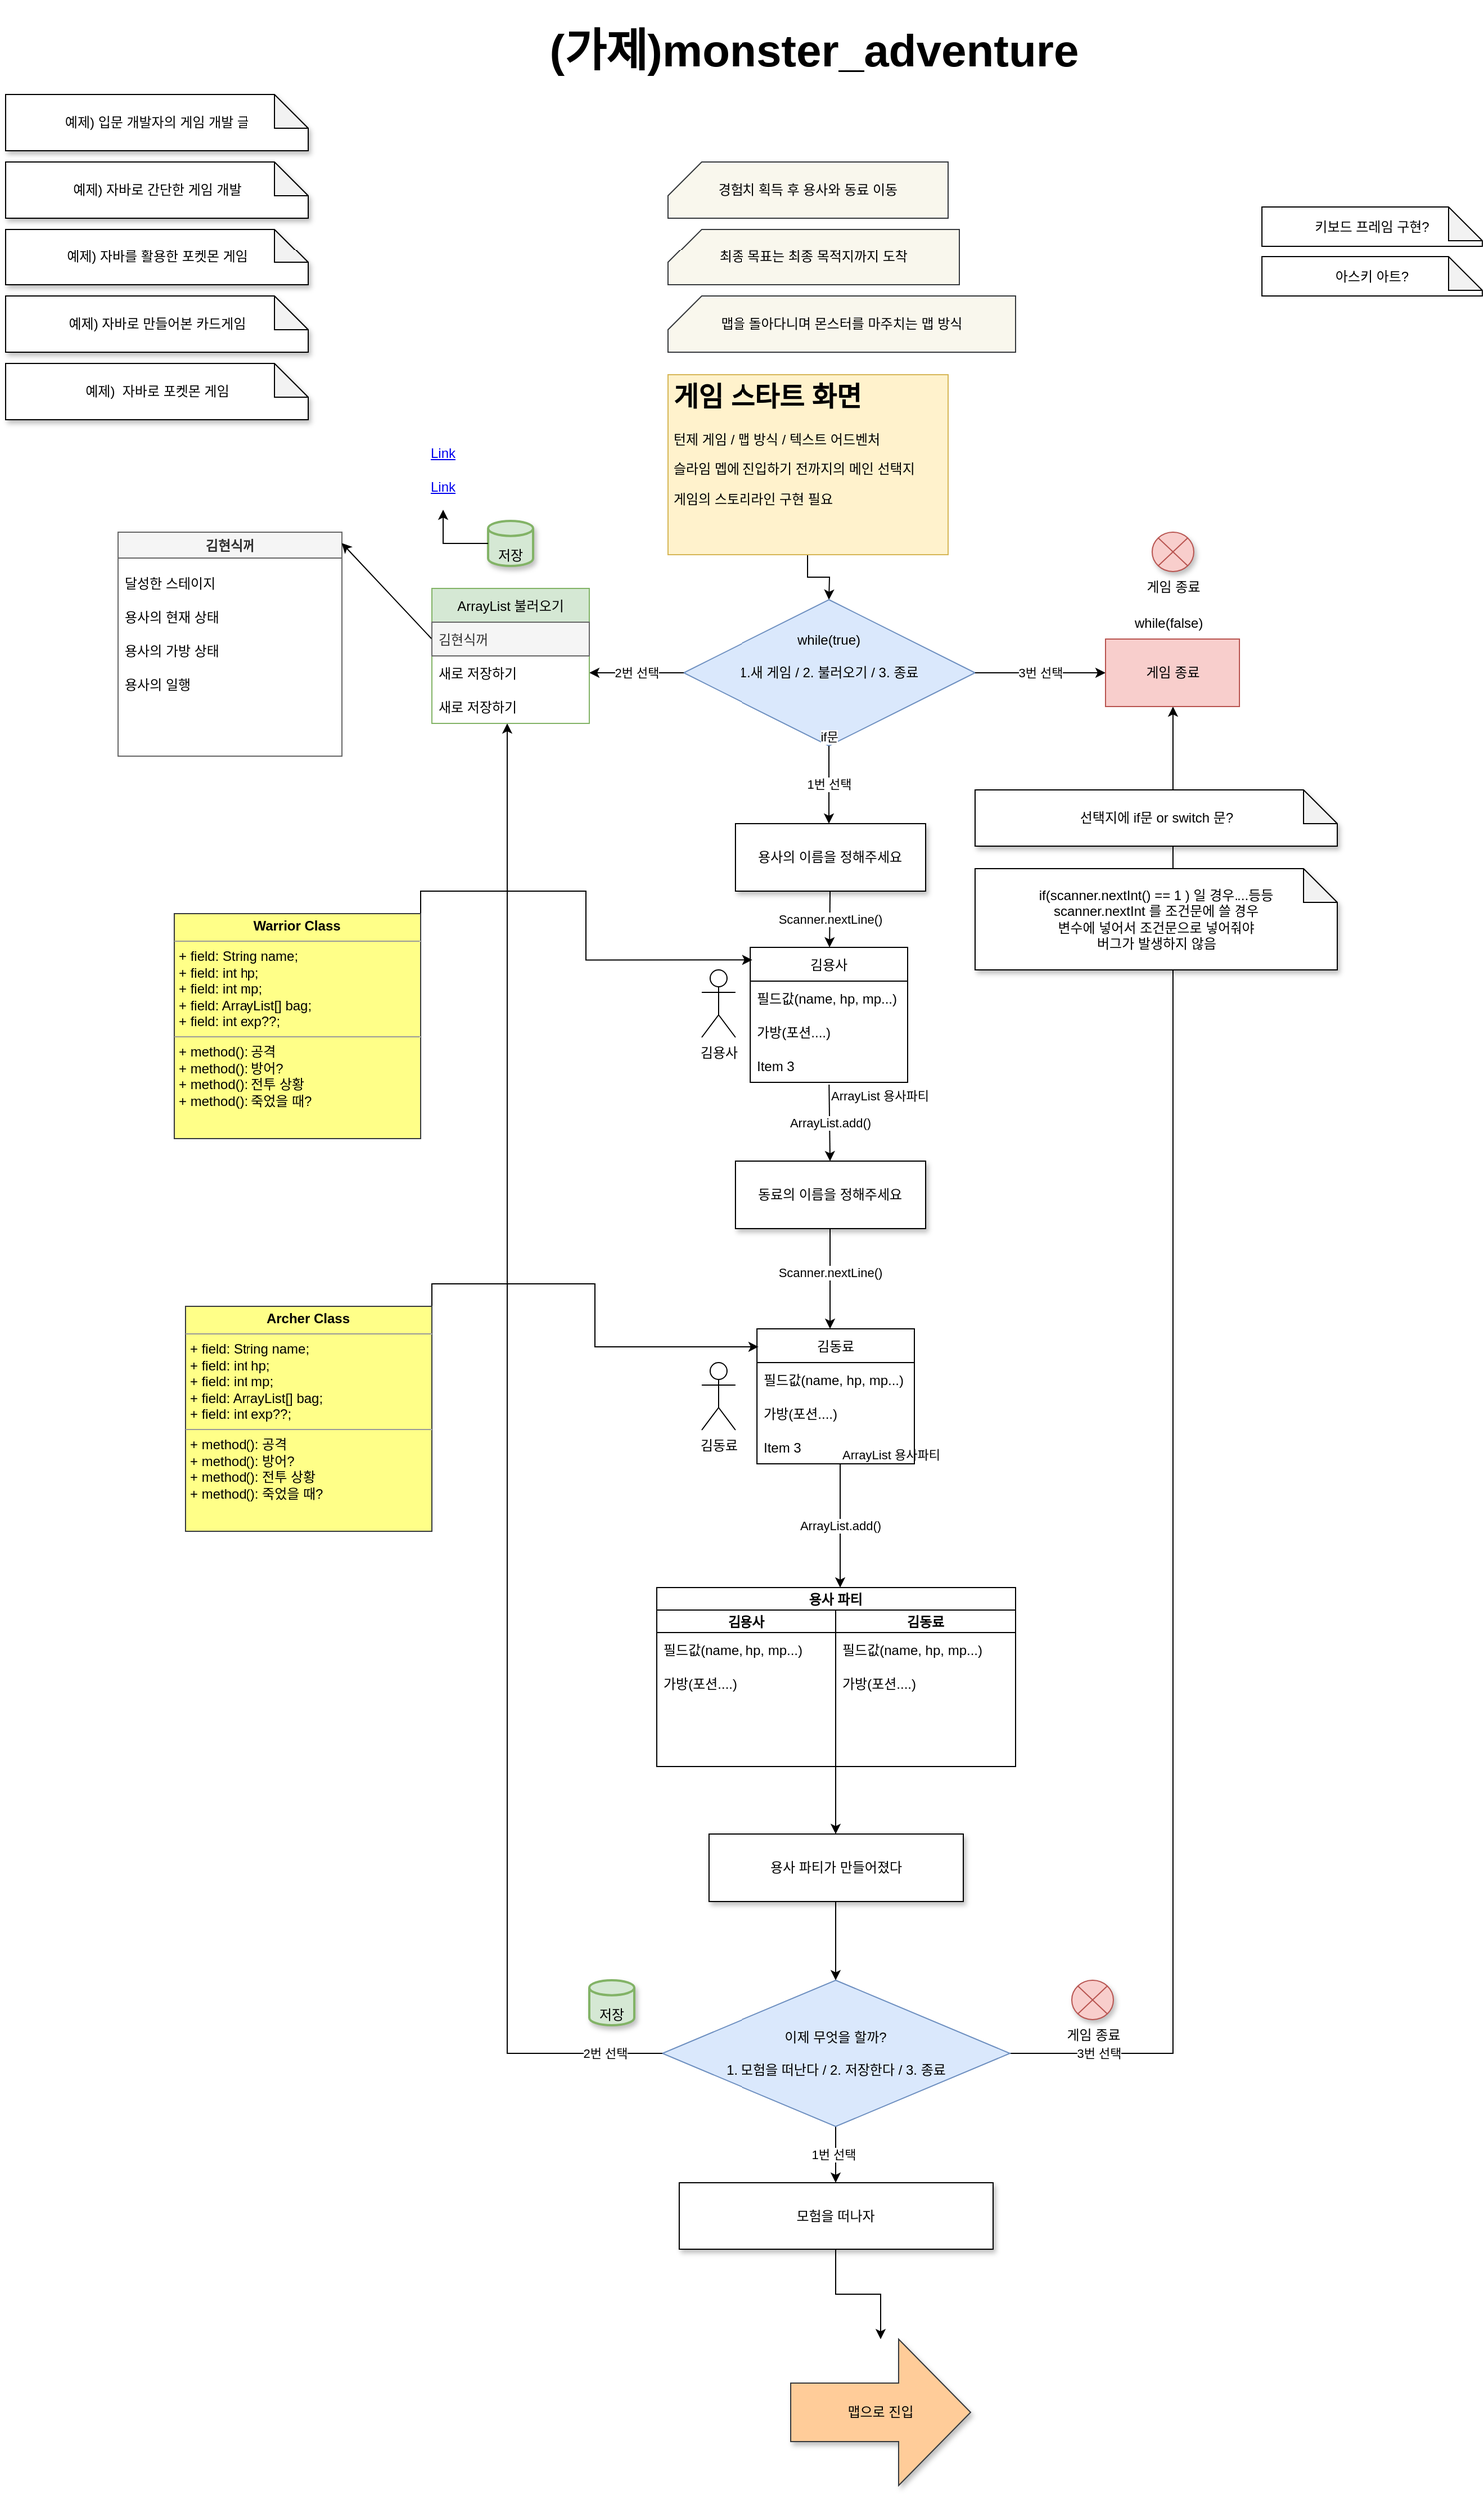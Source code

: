 <mxfile version="20.0.2" type="github" pages="4">
  <diagram id="C5RBs43oDa-KdzZeNtuy" name="game_start">
    <mxGraphModel dx="1816" dy="1720" grid="1" gridSize="10" guides="1" tooltips="1" connect="1" arrows="1" fold="1" page="1" pageScale="1" pageWidth="827" pageHeight="1169" background="none" math="0" shadow="0">
      <root>
        <mxCell id="WIyWlLk6GJQsqaUBKTNV-0" />
        <mxCell id="WIyWlLk6GJQsqaUBKTNV-1" parent="WIyWlLk6GJQsqaUBKTNV-0" />
        <mxCell id="PRMlBg0IRmGoO6BArrW4-14" value="" style="edgeStyle=segmentEdgeStyle;endArrow=classic;html=1;rounded=0;exitX=1;exitY=0.5;exitDx=0;exitDy=0;entryX=0.5;entryY=1;entryDx=0;entryDy=0;" parent="WIyWlLk6GJQsqaUBKTNV-1" source="PRMlBg0IRmGoO6BArrW4-6" target="Q8TZn7RBIf1q1gjqgfK8-12" edge="1">
          <mxGeometry width="50" height="50" relative="1" as="geometry">
            <mxPoint x="-220" y="-450" as="sourcePoint" />
            <mxPoint x="-170" y="-500" as="targetPoint" />
          </mxGeometry>
        </mxCell>
        <mxCell id="Q8TZn7RBIf1q1gjqgfK8-6" style="edgeStyle=orthogonalEdgeStyle;rounded=0;orthogonalLoop=1;jettySize=auto;html=1;exitX=0.5;exitY=1;exitDx=0;exitDy=0;entryX=0.5;entryY=0;entryDx=0;entryDy=0;" parent="WIyWlLk6GJQsqaUBKTNV-1" source="Q8TZn7RBIf1q1gjqgfK8-0" edge="1">
          <mxGeometry relative="1" as="geometry">
            <mxPoint x="44" y="-620" as="targetPoint" />
          </mxGeometry>
        </mxCell>
        <mxCell id="Q8TZn7RBIf1q1gjqgfK8-0" value="&lt;h1&gt;게임 스타트 화면&lt;/h1&gt;&lt;p&gt;턴제 게임 / 맵 방식 / 텍스트 어드벤처&lt;/p&gt;&lt;p&gt;&lt;span style=&quot;text-align: center;&quot;&gt;슬라임 멥에 진입하기 전까지의 메인 선택지&lt;/span&gt;&lt;br&gt;&lt;/p&gt;&lt;p&gt;&lt;span style=&quot;text-align: center;&quot;&gt;게임의 스토리라인 구현 필요&lt;/span&gt;&lt;/p&gt;" style="text;html=1;strokeColor=#d6b656;fillColor=#fff2cc;spacing=5;spacingTop=-20;whiteSpace=wrap;overflow=hidden;rounded=0;" parent="WIyWlLk6GJQsqaUBKTNV-1" vertex="1">
          <mxGeometry x="-100" y="-820" width="250" height="160" as="geometry" />
        </mxCell>
        <mxCell id="Q8TZn7RBIf1q1gjqgfK8-7" value="1.새 게임 / 2. 불러오기 / 3. 종료" style="rhombus;whiteSpace=wrap;html=1;fillColor=#dae8fc;strokeColor=#6c8ebf;" parent="WIyWlLk6GJQsqaUBKTNV-1" vertex="1">
          <mxGeometry x="-86" y="-620" width="260" height="130" as="geometry" />
        </mxCell>
        <mxCell id="Q8TZn7RBIf1q1gjqgfK8-14" value="" style="endArrow=classic;html=1;rounded=0;entryX=0;entryY=0.5;entryDx=0;entryDy=0;exitX=1;exitY=0.5;exitDx=0;exitDy=0;" parent="WIyWlLk6GJQsqaUBKTNV-1" source="Q8TZn7RBIf1q1gjqgfK8-7" target="Q8TZn7RBIf1q1gjqgfK8-12" edge="1">
          <mxGeometry relative="1" as="geometry">
            <mxPoint x="-10" y="-430" as="sourcePoint" />
            <mxPoint x="90" y="-430" as="targetPoint" />
            <Array as="points" />
          </mxGeometry>
        </mxCell>
        <mxCell id="Q8TZn7RBIf1q1gjqgfK8-15" value="3번 선택" style="edgeLabel;resizable=0;html=1;align=center;verticalAlign=middle;" parent="Q8TZn7RBIf1q1gjqgfK8-14" connectable="0" vertex="1">
          <mxGeometry relative="1" as="geometry" />
        </mxCell>
        <mxCell id="Q8TZn7RBIf1q1gjqgfK8-18" value="while(true)" style="text;strokeColor=none;fillColor=none;align=center;verticalAlign=middle;spacingLeft=4;spacingRight=4;overflow=hidden;points=[[0,0.5],[1,0.5]];portConstraint=eastwest;rotatable=0;" parent="WIyWlLk6GJQsqaUBKTNV-1" vertex="1">
          <mxGeometry x="4" y="-600" width="80" height="30" as="geometry" />
        </mxCell>
        <mxCell id="Q8TZn7RBIf1q1gjqgfK8-19" value="" style="endArrow=classic;html=1;rounded=0;exitX=0.5;exitY=1;exitDx=0;exitDy=0;" parent="WIyWlLk6GJQsqaUBKTNV-1" source="Q8TZn7RBIf1q1gjqgfK8-7" edge="1">
          <mxGeometry relative="1" as="geometry">
            <mxPoint x="-40" y="-530" as="sourcePoint" />
            <mxPoint x="44" y="-420" as="targetPoint" />
          </mxGeometry>
        </mxCell>
        <mxCell id="Q8TZn7RBIf1q1gjqgfK8-20" value="1번 선택" style="edgeLabel;resizable=0;html=1;align=center;verticalAlign=middle;" parent="Q8TZn7RBIf1q1gjqgfK8-19" connectable="0" vertex="1">
          <mxGeometry relative="1" as="geometry" />
        </mxCell>
        <mxCell id="Q8TZn7RBIf1q1gjqgfK8-21" value="if문" style="edgeLabel;resizable=0;html=1;align=center;verticalAlign=bottom;" parent="Q8TZn7RBIf1q1gjqgfK8-19" connectable="0" vertex="1">
          <mxGeometry x="-1" relative="1" as="geometry" />
        </mxCell>
        <mxCell id="Q8TZn7RBIf1q1gjqgfK8-28" value="" style="endArrow=classic;html=1;rounded=0;exitX=0;exitY=0.5;exitDx=0;exitDy=0;entryX=1;entryY=0.5;entryDx=0;entryDy=0;" parent="WIyWlLk6GJQsqaUBKTNV-1" source="Q8TZn7RBIf1q1gjqgfK8-7" target="Q8TZn7RBIf1q1gjqgfK8-24" edge="1">
          <mxGeometry relative="1" as="geometry">
            <mxPoint x="-10" y="-530" as="sourcePoint" />
            <mxPoint x="90" y="-530" as="targetPoint" />
          </mxGeometry>
        </mxCell>
        <mxCell id="Q8TZn7RBIf1q1gjqgfK8-29" value="2번 선택" style="edgeLabel;resizable=0;html=1;align=center;verticalAlign=middle;" parent="Q8TZn7RBIf1q1gjqgfK8-28" connectable="0" vertex="1">
          <mxGeometry relative="1" as="geometry" />
        </mxCell>
        <mxCell id="Q8TZn7RBIf1q1gjqgfK8-87" value="김현식꺼" style="swimlane;fillColor=#f5f5f5;fontColor=#333333;strokeColor=#666666;" parent="WIyWlLk6GJQsqaUBKTNV-1" vertex="1">
          <mxGeometry x="-590" y="-680" width="200" height="200" as="geometry" />
        </mxCell>
        <mxCell id="Q8TZn7RBIf1q1gjqgfK8-91" value="용사의 현재 상태" style="text;strokeColor=none;fillColor=none;align=left;verticalAlign=middle;spacingLeft=4;spacingRight=4;overflow=hidden;points=[[0,0.5],[1,0.5]];portConstraint=eastwest;rotatable=0;" parent="Q8TZn7RBIf1q1gjqgfK8-87" vertex="1">
          <mxGeometry y="60" width="200" height="30" as="geometry" />
        </mxCell>
        <mxCell id="Q8TZn7RBIf1q1gjqgfK8-92" value="용사의 가방 상태" style="text;strokeColor=none;fillColor=none;align=left;verticalAlign=middle;spacingLeft=4;spacingRight=4;overflow=hidden;points=[[0,0.5],[1,0.5]];portConstraint=eastwest;rotatable=0;" parent="Q8TZn7RBIf1q1gjqgfK8-87" vertex="1">
          <mxGeometry y="90" width="200" height="30" as="geometry" />
        </mxCell>
        <mxCell id="Q8TZn7RBIf1q1gjqgfK8-93" value="달성한 스테이지" style="text;strokeColor=none;fillColor=none;align=left;verticalAlign=middle;spacingLeft=4;spacingRight=4;overflow=hidden;points=[[0,0.5],[1,0.5]];portConstraint=eastwest;rotatable=0;" parent="Q8TZn7RBIf1q1gjqgfK8-87" vertex="1">
          <mxGeometry y="30" width="200" height="30" as="geometry" />
        </mxCell>
        <mxCell id="Q8TZn7RBIf1q1gjqgfK8-94" value="용사의 일행" style="text;strokeColor=none;fillColor=none;align=left;verticalAlign=middle;spacingLeft=4;spacingRight=4;overflow=hidden;points=[[0,0.5],[1,0.5]];portConstraint=eastwest;rotatable=0;" parent="Q8TZn7RBIf1q1gjqgfK8-87" vertex="1">
          <mxGeometry y="120" width="200" height="30" as="geometry" />
        </mxCell>
        <mxCell id="Q8TZn7RBIf1q1gjqgfK8-88" value="" style="endArrow=classic;html=1;rounded=0;entryX=0.999;entryY=0.048;entryDx=0;entryDy=0;entryPerimeter=0;exitX=0;exitY=0.5;exitDx=0;exitDy=0;" parent="WIyWlLk6GJQsqaUBKTNV-1" source="Q8TZn7RBIf1q1gjqgfK8-23" target="Q8TZn7RBIf1q1gjqgfK8-87" edge="1">
          <mxGeometry width="50" height="50" relative="1" as="geometry">
            <mxPoint x="-320" y="-590" as="sourcePoint" />
            <mxPoint x="-290" y="-560" as="targetPoint" />
          </mxGeometry>
        </mxCell>
        <mxCell id="Q8TZn7RBIf1q1gjqgfK8-96" value="용사의 이름을 정해주세요" style="rounded=0;whiteSpace=wrap;html=1;shadow=1;" parent="WIyWlLk6GJQsqaUBKTNV-1" vertex="1">
          <mxGeometry x="-40" y="-420" width="170" height="60" as="geometry" />
        </mxCell>
        <mxCell id="Q8TZn7RBIf1q1gjqgfK8-107" value="동료의 이름을 정해주세요" style="rounded=0;whiteSpace=wrap;html=1;shadow=1;" parent="WIyWlLk6GJQsqaUBKTNV-1" vertex="1">
          <mxGeometry x="-40" y="-120" width="170" height="60" as="geometry" />
        </mxCell>
        <mxCell id="Q8TZn7RBIf1q1gjqgfK8-114" value="" style="endArrow=classic;html=1;rounded=0;exitX=0.5;exitY=1;exitDx=0;exitDy=0;" parent="WIyWlLk6GJQsqaUBKTNV-1" source="Q8TZn7RBIf1q1gjqgfK8-107" edge="1">
          <mxGeometry width="50" height="50" relative="1" as="geometry">
            <mxPoint x="53.16" y="-179.88" as="sourcePoint" />
            <mxPoint x="45" y="30" as="targetPoint" />
          </mxGeometry>
        </mxCell>
        <mxCell id="Q8TZn7RBIf1q1gjqgfK8-115" value="용사 파티" style="swimlane;childLayout=stackLayout;resizeParent=1;resizeParentMax=0;startSize=20;" parent="WIyWlLk6GJQsqaUBKTNV-1" vertex="1">
          <mxGeometry x="-110" y="260" width="320" height="160" as="geometry">
            <mxRectangle x="304" y="910" width="80" height="20" as="alternateBounds" />
          </mxGeometry>
        </mxCell>
        <mxCell id="Q8TZn7RBIf1q1gjqgfK8-116" value="김용사" style="swimlane;startSize=20;" parent="Q8TZn7RBIf1q1gjqgfK8-115" vertex="1">
          <mxGeometry y="20" width="160" height="140" as="geometry" />
        </mxCell>
        <mxCell id="Q8TZn7RBIf1q1gjqgfK8-120" value="필드값(name, hp, mp...)" style="text;strokeColor=none;fillColor=none;align=left;verticalAlign=middle;spacingLeft=4;spacingRight=4;overflow=hidden;points=[[0,0.5],[1,0.5]];portConstraint=eastwest;rotatable=0;" parent="Q8TZn7RBIf1q1gjqgfK8-116" vertex="1">
          <mxGeometry y="20" width="160" height="30" as="geometry" />
        </mxCell>
        <mxCell id="Q8TZn7RBIf1q1gjqgfK8-122" value="가방(포션....)" style="text;strokeColor=none;fillColor=none;align=left;verticalAlign=middle;spacingLeft=4;spacingRight=4;overflow=hidden;points=[[0,0.5],[1,0.5]];portConstraint=eastwest;rotatable=0;" parent="Q8TZn7RBIf1q1gjqgfK8-116" vertex="1">
          <mxGeometry y="50" width="160" height="30" as="geometry" />
        </mxCell>
        <mxCell id="Q8TZn7RBIf1q1gjqgfK8-117" value="김동료" style="swimlane;startSize=20;" parent="Q8TZn7RBIf1q1gjqgfK8-115" vertex="1">
          <mxGeometry x="160" y="20" width="160" height="140" as="geometry" />
        </mxCell>
        <mxCell id="Q8TZn7RBIf1q1gjqgfK8-121" value="필드값(name, hp, mp...)" style="text;strokeColor=none;fillColor=none;align=left;verticalAlign=middle;spacingLeft=4;spacingRight=4;overflow=hidden;points=[[0,0.5],[1,0.5]];portConstraint=eastwest;rotatable=0;" parent="Q8TZn7RBIf1q1gjqgfK8-117" vertex="1">
          <mxGeometry y="20" width="160" height="30" as="geometry" />
        </mxCell>
        <mxCell id="Q8TZn7RBIf1q1gjqgfK8-123" value="가방(포션....)" style="text;strokeColor=none;fillColor=none;align=left;verticalAlign=middle;spacingLeft=4;spacingRight=4;overflow=hidden;points=[[0,0.5],[1,0.5]];portConstraint=eastwest;rotatable=0;" parent="Q8TZn7RBIf1q1gjqgfK8-117" vertex="1">
          <mxGeometry y="50" width="160" height="30" as="geometry" />
        </mxCell>
        <mxCell id="_Mia_UiZr0CnKLNUYDY4-0" value="" style="endArrow=classic;html=1;rounded=0;exitX=0.501;exitY=1.067;exitDx=0;exitDy=0;exitPerimeter=0;entryX=0.5;entryY=0;entryDx=0;entryDy=0;" parent="WIyWlLk6GJQsqaUBKTNV-1" source="Q8TZn7RBIf1q1gjqgfK8-100" target="Q8TZn7RBIf1q1gjqgfK8-107" edge="1">
          <mxGeometry relative="1" as="geometry">
            <mxPoint x="-250" y="-110" as="sourcePoint" />
            <mxPoint x="-90" y="-110" as="targetPoint" />
          </mxGeometry>
        </mxCell>
        <mxCell id="_Mia_UiZr0CnKLNUYDY4-1" value="ArrayList.add()" style="edgeLabel;resizable=0;html=1;align=center;verticalAlign=middle;" parent="_Mia_UiZr0CnKLNUYDY4-0" connectable="0" vertex="1">
          <mxGeometry relative="1" as="geometry" />
        </mxCell>
        <mxCell id="_Mia_UiZr0CnKLNUYDY4-2" value="ArrayList 용사파티" style="edgeLabel;resizable=0;html=1;align=left;verticalAlign=bottom;" parent="_Mia_UiZr0CnKLNUYDY4-0" connectable="0" vertex="1">
          <mxGeometry x="-1" relative="1" as="geometry">
            <mxPoint y="18" as="offset" />
          </mxGeometry>
        </mxCell>
        <mxCell id="_Mia_UiZr0CnKLNUYDY4-3" value="" style="endArrow=classic;html=1;rounded=0;" parent="WIyWlLk6GJQsqaUBKTNV-1" edge="1">
          <mxGeometry relative="1" as="geometry">
            <mxPoint x="54" y="150" as="sourcePoint" />
            <mxPoint x="54" y="260" as="targetPoint" />
          </mxGeometry>
        </mxCell>
        <mxCell id="_Mia_UiZr0CnKLNUYDY4-4" value="ArrayList.add()" style="edgeLabel;resizable=0;html=1;align=center;verticalAlign=middle;" parent="_Mia_UiZr0CnKLNUYDY4-3" connectable="0" vertex="1">
          <mxGeometry relative="1" as="geometry" />
        </mxCell>
        <mxCell id="_Mia_UiZr0CnKLNUYDY4-5" value="ArrayList 용사파티" style="edgeLabel;resizable=0;html=1;align=left;verticalAlign=bottom;" parent="_Mia_UiZr0CnKLNUYDY4-3" connectable="0" vertex="1">
          <mxGeometry x="-1" relative="1" as="geometry" />
        </mxCell>
        <mxCell id="_Mia_UiZr0CnKLNUYDY4-6" value="" style="endArrow=classic;html=1;rounded=0;exitX=0.5;exitY=1;exitDx=0;exitDy=0;" parent="WIyWlLk6GJQsqaUBKTNV-1" source="Q8TZn7RBIf1q1gjqgfK8-96" target="Q8TZn7RBIf1q1gjqgfK8-97" edge="1">
          <mxGeometry relative="1" as="geometry">
            <mxPoint x="-220" y="-110" as="sourcePoint" />
            <mxPoint x="-120" y="-110" as="targetPoint" />
          </mxGeometry>
        </mxCell>
        <mxCell id="_Mia_UiZr0CnKLNUYDY4-7" value="Scanner.nextLine()" style="edgeLabel;resizable=0;html=1;align=center;verticalAlign=middle;" parent="_Mia_UiZr0CnKLNUYDY4-6" connectable="0" vertex="1">
          <mxGeometry relative="1" as="geometry" />
        </mxCell>
        <mxCell id="_Mia_UiZr0CnKLNUYDY4-8" value="Scanner.nextLine()" style="edgeLabel;resizable=0;html=1;align=center;verticalAlign=middle;" parent="WIyWlLk6GJQsqaUBKTNV-1" connectable="0" vertex="1">
          <mxGeometry x="45" y="-20.004" as="geometry" />
        </mxCell>
        <mxCell id="_Mia_UiZr0CnKLNUYDY4-10" value="맵을 돌아다니며 몬스터를 마주치는 맵 방식" style="shape=card;whiteSpace=wrap;html=1;align=center;fillColor=#f9f7ed;strokeColor=#36393d;" parent="WIyWlLk6GJQsqaUBKTNV-1" vertex="1">
          <mxGeometry x="-100" y="-890" width="310" height="50" as="geometry" />
        </mxCell>
        <mxCell id="_Mia_UiZr0CnKLNUYDY4-11" value="&lt;span style=&quot;text-align: left;&quot;&gt;최종 목표는 최종 목적지까지 도착&lt;/span&gt;" style="shape=card;whiteSpace=wrap;html=1;fillColor=#f9f7ed;strokeColor=#36393d;" parent="WIyWlLk6GJQsqaUBKTNV-1" vertex="1">
          <mxGeometry x="-100" y="-950" width="260" height="50" as="geometry" />
        </mxCell>
        <mxCell id="PRMlBg0IRmGoO6BArrW4-2" value="선택지에 if문 or switch 문?" style="shape=note;whiteSpace=wrap;html=1;backgroundOutline=1;darkOpacity=0.05;shadow=1;" parent="WIyWlLk6GJQsqaUBKTNV-1" vertex="1">
          <mxGeometry x="174" y="-450" width="323" height="50" as="geometry" />
        </mxCell>
        <mxCell id="PRMlBg0IRmGoO6BArrW4-3" value="if(scanner.nextInt() == 1 ) 일 경우....등등&lt;br&gt;scanner.nextInt 를 조건문에 쓸 경우&lt;br&gt;변수에 넣어서 조건문으로 넣어줘야&lt;br&gt;버그가 발생하지 않음" style="shape=note;whiteSpace=wrap;html=1;backgroundOutline=1;darkOpacity=0.05;shadow=1;" parent="WIyWlLk6GJQsqaUBKTNV-1" vertex="1">
          <mxGeometry x="174" y="-380" width="323" height="90" as="geometry" />
        </mxCell>
        <mxCell id="PRMlBg0IRmGoO6BArrW4-4" value="용사 파티가 만들어졌다" style="rounded=0;whiteSpace=wrap;html=1;shadow=1;" parent="WIyWlLk6GJQsqaUBKTNV-1" vertex="1">
          <mxGeometry x="-63.5" y="480" width="227" height="60" as="geometry" />
        </mxCell>
        <mxCell id="PRMlBg0IRmGoO6BArrW4-5" value="" style="endArrow=classic;html=1;rounded=0;exitX=0;exitY=1;exitDx=0;exitDy=0;entryX=0.5;entryY=0;entryDx=0;entryDy=0;" parent="WIyWlLk6GJQsqaUBKTNV-1" source="Q8TZn7RBIf1q1gjqgfK8-117" target="PRMlBg0IRmGoO6BArrW4-4" edge="1">
          <mxGeometry width="50" height="50" relative="1" as="geometry">
            <mxPoint x="-83" y="350" as="sourcePoint" />
            <mxPoint x="17" y="450" as="targetPoint" />
          </mxGeometry>
        </mxCell>
        <mxCell id="PRMlBg0IRmGoO6BArrW4-16" value="" style="edgeStyle=orthogonalEdgeStyle;rounded=0;orthogonalLoop=1;jettySize=auto;html=1;" parent="WIyWlLk6GJQsqaUBKTNV-1" source="PRMlBg0IRmGoO6BArrW4-6" target="PRMlBg0IRmGoO6BArrW4-15" edge="1">
          <mxGeometry relative="1" as="geometry" />
        </mxCell>
        <mxCell id="PRMlBg0IRmGoO6BArrW4-6" value="이제 무엇을 할까?&lt;br&gt;&lt;br&gt;1. 모험을 떠난다 / 2. 저장한다 / 3. 종료" style="rhombus;whiteSpace=wrap;html=1;shadow=0;fillColor=#dae8fc;strokeColor=#6c8ebf;" parent="WIyWlLk6GJQsqaUBKTNV-1" vertex="1">
          <mxGeometry x="-105" y="610" width="310" height="130" as="geometry" />
        </mxCell>
        <mxCell id="PRMlBg0IRmGoO6BArrW4-7" value="" style="endArrow=classic;html=1;rounded=0;entryX=0.5;entryY=0;entryDx=0;entryDy=0;exitX=0.5;exitY=1;exitDx=0;exitDy=0;" parent="WIyWlLk6GJQsqaUBKTNV-1" source="PRMlBg0IRmGoO6BArrW4-4" target="PRMlBg0IRmGoO6BArrW4-6" edge="1">
          <mxGeometry width="50" height="50" relative="1" as="geometry">
            <mxPoint x="-220" y="730" as="sourcePoint" />
            <mxPoint x="-170" y="680" as="targetPoint" />
          </mxGeometry>
        </mxCell>
        <mxCell id="PRMlBg0IRmGoO6BArrW4-13" value="" style="edgeStyle=segmentEdgeStyle;endArrow=classic;html=1;rounded=0;exitX=0;exitY=0.5;exitDx=0;exitDy=0;startArrow=none;" parent="WIyWlLk6GJQsqaUBKTNV-1" source="PRMlBg0IRmGoO6BArrW4-6" edge="1">
          <mxGeometry width="50" height="50" relative="1" as="geometry">
            <mxPoint x="-190" y="660" as="sourcePoint" />
            <mxPoint x="-243" y="-510" as="targetPoint" />
          </mxGeometry>
        </mxCell>
        <mxCell id="PRMlBg0IRmGoO6BArrW4-34" value="" style="edgeStyle=orthogonalEdgeStyle;rounded=0;orthogonalLoop=1;jettySize=auto;html=1;" parent="WIyWlLk6GJQsqaUBKTNV-1" source="PRMlBg0IRmGoO6BArrW4-15" target="PRMlBg0IRmGoO6BArrW4-33" edge="1">
          <mxGeometry relative="1" as="geometry" />
        </mxCell>
        <mxCell id="PRMlBg0IRmGoO6BArrW4-15" value="모험을 떠나자" style="whiteSpace=wrap;html=1;shadow=1;" parent="WIyWlLk6GJQsqaUBKTNV-1" vertex="1">
          <mxGeometry x="-90" y="790" width="280" height="60" as="geometry" />
        </mxCell>
        <mxCell id="PRMlBg0IRmGoO6BArrW4-22" value="3번 선택" style="edgeLabel;resizable=0;html=1;align=center;verticalAlign=middle;" parent="WIyWlLk6GJQsqaUBKTNV-1" connectable="0" vertex="1">
          <mxGeometry x="319.997" y="170" as="geometry">
            <mxPoint x="-36" y="505" as="offset" />
          </mxGeometry>
        </mxCell>
        <mxCell id="PRMlBg0IRmGoO6BArrW4-23" value="2번 선택" style="edgeLabel;resizable=0;html=1;align=center;verticalAlign=middle;" parent="WIyWlLk6GJQsqaUBKTNV-1" connectable="0" vertex="1">
          <mxGeometry x="-120.003" y="170" as="geometry">
            <mxPoint x="-36" y="505" as="offset" />
          </mxGeometry>
        </mxCell>
        <mxCell id="PRMlBg0IRmGoO6BArrW4-24" value="1번 선택" style="edgeLabel;resizable=0;html=1;align=center;verticalAlign=middle;" parent="WIyWlLk6GJQsqaUBKTNV-1" connectable="0" vertex="1">
          <mxGeometry x="83.997" y="260" as="geometry">
            <mxPoint x="-36" y="505" as="offset" />
          </mxGeometry>
        </mxCell>
        <UserObject label="" linkTarget="_blank" id="PRMlBg0IRmGoO6BArrW4-25">
          <mxCell style="group" parent="WIyWlLk6GJQsqaUBKTNV-1" vertex="1" connectable="0">
            <mxGeometry x="-310" y="-690" width="140" height="180" as="geometry" />
          </mxCell>
        </UserObject>
        <mxCell id="Q8TZn7RBIf1q1gjqgfK8-22" value="ArrayList 불러오기" style="swimlane;fontStyle=0;childLayout=stackLayout;horizontal=1;startSize=30;horizontalStack=0;resizeParent=1;resizeParentMax=0;resizeLast=0;collapsible=1;marginBottom=0;fillColor=#d5e8d4;strokeColor=#82b366;" parent="PRMlBg0IRmGoO6BArrW4-25" vertex="1">
          <mxGeometry y="60" width="140" height="120" as="geometry" />
        </mxCell>
        <mxCell id="Q8TZn7RBIf1q1gjqgfK8-23" value="김현식꺼" style="text;strokeColor=#666666;fillColor=#f5f5f5;align=left;verticalAlign=middle;spacingLeft=4;spacingRight=4;overflow=hidden;points=[[0,0.5],[1,0.5]];portConstraint=eastwest;rotatable=0;fontColor=#333333;" parent="Q8TZn7RBIf1q1gjqgfK8-22" vertex="1">
          <mxGeometry y="30" width="140" height="30" as="geometry" />
        </mxCell>
        <mxCell id="Q8TZn7RBIf1q1gjqgfK8-24" value="새로 저장하기" style="text;strokeColor=none;fillColor=none;align=left;verticalAlign=middle;spacingLeft=4;spacingRight=4;overflow=hidden;points=[[0,0.5],[1,0.5]];portConstraint=eastwest;rotatable=0;" parent="Q8TZn7RBIf1q1gjqgfK8-22" vertex="1">
          <mxGeometry y="60" width="140" height="30" as="geometry" />
        </mxCell>
        <mxCell id="Q8TZn7RBIf1q1gjqgfK8-25" value="새로 저장하기" style="text;strokeColor=none;fillColor=none;align=left;verticalAlign=middle;spacingLeft=4;spacingRight=4;overflow=hidden;points=[[0,0.5],[1,0.5]];portConstraint=eastwest;rotatable=0;" parent="Q8TZn7RBIf1q1gjqgfK8-22" vertex="1">
          <mxGeometry y="90" width="140" height="30" as="geometry" />
        </mxCell>
        <mxCell id="PRMlBg0IRmGoO6BArrW4-0" value="저장" style="strokeWidth=2;html=1;shape=mxgraph.flowchart.database;whiteSpace=wrap;shadow=1;fillColor=#d5e8d4;strokeColor=#82b366;verticalAlign=bottom;" parent="PRMlBg0IRmGoO6BArrW4-25" vertex="1">
          <mxGeometry x="50" width="40" height="40" as="geometry" />
        </mxCell>
        <mxCell id="PRMlBg0IRmGoO6BArrW4-26" value="" style="group" parent="WIyWlLk6GJQsqaUBKTNV-1" vertex="1" connectable="0">
          <mxGeometry x="290" y="-680" width="120" height="155" as="geometry" />
        </mxCell>
        <mxCell id="Q8TZn7RBIf1q1gjqgfK8-12" value="게임 종료" style="rounded=0;whiteSpace=wrap;html=1;fillColor=#f8cecc;strokeColor=#b85450;" parent="PRMlBg0IRmGoO6BArrW4-26" vertex="1">
          <mxGeometry y="95" width="120" height="60" as="geometry" />
        </mxCell>
        <mxCell id="_Mia_UiZr0CnKLNUYDY4-12" value="while(false)" style="text;strokeColor=none;fillColor=none;align=left;verticalAlign=middle;spacingLeft=4;spacingRight=4;overflow=hidden;points=[[0,0.5],[1,0.5]];portConstraint=eastwest;rotatable=0;" parent="PRMlBg0IRmGoO6BArrW4-26" vertex="1">
          <mxGeometry x="20" y="65" width="80" height="30" as="geometry" />
        </mxCell>
        <mxCell id="PRMlBg0IRmGoO6BArrW4-1" value="게임 종료" style="verticalLabelPosition=bottom;verticalAlign=top;html=1;shape=mxgraph.flowchart.or;shadow=1;fillColor=#f8cecc;strokeColor=#b85450;" parent="PRMlBg0IRmGoO6BArrW4-26" vertex="1">
          <mxGeometry x="41.5" width="37" height="35" as="geometry" />
        </mxCell>
        <mxCell id="PRMlBg0IRmGoO6BArrW4-27" value="" style="group" parent="WIyWlLk6GJQsqaUBKTNV-1" vertex="1" connectable="0">
          <mxGeometry x="-70" y="30" width="190" height="120" as="geometry" />
        </mxCell>
        <mxCell id="Q8TZn7RBIf1q1gjqgfK8-108" value="김동료" style="swimlane;fontStyle=0;childLayout=stackLayout;horizontal=1;startSize=30;horizontalStack=0;resizeParent=1;resizeParentMax=0;resizeLast=0;collapsible=1;marginBottom=0;" parent="PRMlBg0IRmGoO6BArrW4-27" vertex="1">
          <mxGeometry x="50" width="140" height="120" as="geometry" />
        </mxCell>
        <mxCell id="Q8TZn7RBIf1q1gjqgfK8-109" value="필드값(name, hp, mp...)" style="text;strokeColor=none;fillColor=none;align=left;verticalAlign=middle;spacingLeft=4;spacingRight=4;overflow=hidden;points=[[0,0.5],[1,0.5]];portConstraint=eastwest;rotatable=0;" parent="Q8TZn7RBIf1q1gjqgfK8-108" vertex="1">
          <mxGeometry y="30" width="140" height="30" as="geometry" />
        </mxCell>
        <mxCell id="Q8TZn7RBIf1q1gjqgfK8-110" value="가방(포션....)" style="text;strokeColor=none;fillColor=none;align=left;verticalAlign=middle;spacingLeft=4;spacingRight=4;overflow=hidden;points=[[0,0.5],[1,0.5]];portConstraint=eastwest;rotatable=0;" parent="Q8TZn7RBIf1q1gjqgfK8-108" vertex="1">
          <mxGeometry y="60" width="140" height="30" as="geometry" />
        </mxCell>
        <mxCell id="Q8TZn7RBIf1q1gjqgfK8-111" value="Item 3" style="text;strokeColor=none;fillColor=none;align=left;verticalAlign=middle;spacingLeft=4;spacingRight=4;overflow=hidden;points=[[0,0.5],[1,0.5]];portConstraint=eastwest;rotatable=0;" parent="Q8TZn7RBIf1q1gjqgfK8-108" vertex="1">
          <mxGeometry y="90" width="140" height="30" as="geometry" />
        </mxCell>
        <mxCell id="_Mia_UiZr0CnKLNUYDY4-19" value="김동료" style="shape=umlActor;verticalLabelPosition=bottom;verticalAlign=top;html=1;outlineConnect=0;" parent="PRMlBg0IRmGoO6BArrW4-27" vertex="1">
          <mxGeometry y="30" width="30" height="60" as="geometry" />
        </mxCell>
        <mxCell id="PRMlBg0IRmGoO6BArrW4-28" value="" style="group" parent="WIyWlLk6GJQsqaUBKTNV-1" vertex="1" connectable="0">
          <mxGeometry x="-70" y="-310" width="184" height="120" as="geometry" />
        </mxCell>
        <mxCell id="Q8TZn7RBIf1q1gjqgfK8-97" value="김용사" style="swimlane;fontStyle=0;childLayout=stackLayout;horizontal=1;startSize=30;horizontalStack=0;resizeParent=1;resizeParentMax=0;resizeLast=0;collapsible=1;marginBottom=0;" parent="PRMlBg0IRmGoO6BArrW4-28" vertex="1">
          <mxGeometry x="44" width="140" height="120" as="geometry" />
        </mxCell>
        <mxCell id="Q8TZn7RBIf1q1gjqgfK8-98" value="필드값(name, hp, mp...)" style="text;strokeColor=none;fillColor=none;align=left;verticalAlign=middle;spacingLeft=4;spacingRight=4;overflow=hidden;points=[[0,0.5],[1,0.5]];portConstraint=eastwest;rotatable=0;" parent="Q8TZn7RBIf1q1gjqgfK8-97" vertex="1">
          <mxGeometry y="30" width="140" height="30" as="geometry" />
        </mxCell>
        <mxCell id="Q8TZn7RBIf1q1gjqgfK8-99" value="가방(포션....)" style="text;strokeColor=none;fillColor=none;align=left;verticalAlign=middle;spacingLeft=4;spacingRight=4;overflow=hidden;points=[[0,0.5],[1,0.5]];portConstraint=eastwest;rotatable=0;" parent="Q8TZn7RBIf1q1gjqgfK8-97" vertex="1">
          <mxGeometry y="60" width="140" height="30" as="geometry" />
        </mxCell>
        <mxCell id="Q8TZn7RBIf1q1gjqgfK8-100" value="Item 3" style="text;strokeColor=none;fillColor=none;align=left;verticalAlign=middle;spacingLeft=4;spacingRight=4;overflow=hidden;points=[[0,0.5],[1,0.5]];portConstraint=eastwest;rotatable=0;" parent="Q8TZn7RBIf1q1gjqgfK8-97" vertex="1">
          <mxGeometry y="90" width="140" height="30" as="geometry" />
        </mxCell>
        <mxCell id="_Mia_UiZr0CnKLNUYDY4-13" value="김용사" style="shape=umlActor;verticalLabelPosition=bottom;verticalAlign=top;html=1;outlineConnect=0;" parent="PRMlBg0IRmGoO6BArrW4-28" vertex="1">
          <mxGeometry y="20" width="30" height="60" as="geometry" />
        </mxCell>
        <mxCell id="PRMlBg0IRmGoO6BArrW4-29" value="저장" style="strokeWidth=2;html=1;shape=mxgraph.flowchart.database;whiteSpace=wrap;shadow=1;fillColor=#d5e8d4;strokeColor=#82b366;verticalAlign=bottom;" parent="WIyWlLk6GJQsqaUBKTNV-1" vertex="1">
          <mxGeometry x="-170" y="610" width="40" height="40" as="geometry" />
        </mxCell>
        <mxCell id="PRMlBg0IRmGoO6BArrW4-30" value="게임 종료" style="verticalLabelPosition=bottom;verticalAlign=top;html=1;shape=mxgraph.flowchart.or;shadow=1;fillColor=#f8cecc;strokeColor=#b85450;" parent="WIyWlLk6GJQsqaUBKTNV-1" vertex="1">
          <mxGeometry x="260" y="610" width="37" height="35" as="geometry" />
        </mxCell>
        <UserObject label="맵으로 진입" link="data:page/id,d0_zAkGaChqCbyK7Lp2f" id="PRMlBg0IRmGoO6BArrW4-33">
          <mxCell style="shape=singleArrow;whiteSpace=wrap;html=1;arrowWidth=0.4;arrowSize=0.4;shadow=1;fillColor=#ffcc99;strokeColor=#36393d;" parent="WIyWlLk6GJQsqaUBKTNV-1" vertex="1">
            <mxGeometry x="10" y="930" width="160" height="130" as="geometry" />
          </mxCell>
        </UserObject>
        <UserObject label="Link" link="https://m.blog.naver.com/PostView.naver?isHttpsRedirect=true&amp;blogId=blue7water&amp;logNo=10015714231" id="dGa60oDW0xaZCtbf9i1Z-1">
          <mxCell style="text;html=1;strokeColor=none;fillColor=none;whiteSpace=wrap;align=center;verticalAlign=middle;fontColor=#0000EE;fontStyle=4;shadow=1;" parent="WIyWlLk6GJQsqaUBKTNV-1" vertex="1">
            <mxGeometry x="-330" y="-740" width="60" height="40" as="geometry" />
          </mxCell>
        </UserObject>
        <mxCell id="dGa60oDW0xaZCtbf9i1Z-2" value="" style="edgeStyle=orthogonalEdgeStyle;rounded=0;orthogonalLoop=1;jettySize=auto;html=1;" parent="WIyWlLk6GJQsqaUBKTNV-1" source="PRMlBg0IRmGoO6BArrW4-0" target="dGa60oDW0xaZCtbf9i1Z-1" edge="1">
          <mxGeometry relative="1" as="geometry" />
        </mxCell>
        <UserObject label="예제) 입문 개발자의 게임 개발 글" link="https://mr-cho.tistory.com/106" id="dGa60oDW0xaZCtbf9i1Z-6">
          <mxCell style="shape=note;whiteSpace=wrap;html=1;backgroundOutline=1;darkOpacity=0.05;shadow=1;strokeColor=default;fillColor=default;" parent="WIyWlLk6GJQsqaUBKTNV-1" vertex="1">
            <mxGeometry x="-690" y="-1070" width="270" height="50" as="geometry" />
          </mxCell>
        </UserObject>
        <mxCell id="dGa60oDW0xaZCtbf9i1Z-9" value="&lt;font style=&quot;font-size: 40px;&quot;&gt;(가제)monster_adventure&lt;/font&gt;" style="text;strokeColor=none;fillColor=none;html=1;fontSize=24;fontStyle=1;verticalAlign=middle;align=center;shadow=1;" parent="WIyWlLk6GJQsqaUBKTNV-1" vertex="1">
          <mxGeometry x="-230" y="-1150" width="520" height="80" as="geometry" />
        </mxCell>
        <mxCell id="dGa60oDW0xaZCtbf9i1Z-10" value="&lt;span style=&quot;text-align: left;&quot;&gt;경험치 획득 후 용사와 동료 이동&lt;/span&gt;" style="shape=card;whiteSpace=wrap;html=1;align=center;fillColor=#f9f7ed;strokeColor=#36393d;" parent="WIyWlLk6GJQsqaUBKTNV-1" vertex="1">
          <mxGeometry x="-100" y="-1010" width="250" height="50" as="geometry" />
        </mxCell>
        <UserObject label="예제) 자바로 간단한 게임 개발" link="https://m.blog.naver.com/PostView.naver?isHttpsRedirect=true&amp;blogId=war2i7i7&amp;logNo=220800037422" id="dGa60oDW0xaZCtbf9i1Z-11">
          <mxCell style="shape=note;whiteSpace=wrap;html=1;backgroundOutline=1;darkOpacity=0.05;shadow=1;strokeColor=default;fillColor=default;" parent="WIyWlLk6GJQsqaUBKTNV-1" vertex="1">
            <mxGeometry x="-690" y="-1010" width="270" height="50" as="geometry" />
          </mxCell>
        </UserObject>
        <UserObject label="예제) 자바를 활용한 포켓몬 게임" link="https://velog.io/@fordevelop/Java-%ED%99%9C%EC%9A%A9-%ED%8F%AC%EC%BC%93%EB%AA%AC-%EA%B2%8C%EC%9E%84" id="dGa60oDW0xaZCtbf9i1Z-12">
          <mxCell style="shape=note;whiteSpace=wrap;html=1;backgroundOutline=1;darkOpacity=0.05;shadow=1;strokeColor=default;fillColor=default;" parent="WIyWlLk6GJQsqaUBKTNV-1" vertex="1">
            <mxGeometry x="-690" y="-950" width="270" height="50" as="geometry" />
          </mxCell>
        </UserObject>
        <UserObject label="예제) 자바로 만들어본 카드게임" link="https://rinuel.tistory.com/5" id="Y2E3YzelX12bgfmVweFw-0">
          <mxCell style="shape=note;whiteSpace=wrap;html=1;backgroundOutline=1;darkOpacity=0.05;shadow=1;strokeColor=default;fillColor=default;" parent="WIyWlLk6GJQsqaUBKTNV-1" vertex="1">
            <mxGeometry x="-690" y="-890" width="270" height="50" as="geometry" />
          </mxCell>
        </UserObject>
        <mxCell id="3ehhde29I6oZmMRlAuGe-2" style="edgeStyle=orthogonalEdgeStyle;rounded=0;orthogonalLoop=1;jettySize=auto;html=1;exitX=1;exitY=0;exitDx=0;exitDy=0;entryX=0.013;entryY=0.093;entryDx=0;entryDy=0;entryPerimeter=0;" edge="1" parent="WIyWlLk6GJQsqaUBKTNV-1" source="3ehhde29I6oZmMRlAuGe-0" target="Q8TZn7RBIf1q1gjqgfK8-97">
          <mxGeometry relative="1" as="geometry" />
        </mxCell>
        <mxCell id="3ehhde29I6oZmMRlAuGe-0" value="&lt;p style=&quot;margin:0px;margin-top:4px;text-align:center;&quot;&gt;&lt;b&gt;Warrior Class&lt;/b&gt;&lt;/p&gt;&lt;hr size=&quot;1&quot;&gt;&lt;p style=&quot;margin:0px;margin-left:4px;&quot;&gt;+ field: String name;&lt;br&gt;&lt;/p&gt;&lt;p style=&quot;margin:0px;margin-left:4px;&quot;&gt;+ field: int hp;&lt;br&gt;&lt;/p&gt;&lt;p style=&quot;margin:0px;margin-left:4px;&quot;&gt;+ field: int mp;&lt;br&gt;&lt;/p&gt;&lt;p style=&quot;margin:0px;margin-left:4px;&quot;&gt;+ field: ArrayList[] bag;&lt;br&gt;&lt;/p&gt;&lt;p style=&quot;margin:0px;margin-left:4px;&quot;&gt;+ field: int exp??;&lt;br&gt;&lt;/p&gt;&lt;hr size=&quot;1&quot;&gt;&lt;p style=&quot;margin:0px;margin-left:4px;&quot;&gt;+ method(): 공격&lt;/p&gt;&lt;p style=&quot;margin:0px;margin-left:4px;&quot;&gt;+ method(): 방어?&lt;br&gt;&lt;/p&gt;&lt;p style=&quot;margin:0px;margin-left:4px;&quot;&gt;+ method(): 전투 상황&lt;br&gt;&lt;/p&gt;&lt;p style=&quot;margin:0px;margin-left:4px;&quot;&gt;+ method(): 죽었을 때?&lt;br&gt;&lt;/p&gt;" style="verticalAlign=top;align=left;overflow=fill;fontSize=12;fontFamily=Helvetica;html=1;fillColor=#ffff88;strokeColor=#36393d;" vertex="1" parent="WIyWlLk6GJQsqaUBKTNV-1">
          <mxGeometry x="-540" y="-340" width="220" height="200" as="geometry" />
        </mxCell>
        <mxCell id="3ehhde29I6oZmMRlAuGe-4" style="edgeStyle=orthogonalEdgeStyle;rounded=0;orthogonalLoop=1;jettySize=auto;html=1;exitX=1;exitY=0;exitDx=0;exitDy=0;entryX=0.01;entryY=0.133;entryDx=0;entryDy=0;entryPerimeter=0;" edge="1" parent="WIyWlLk6GJQsqaUBKTNV-1" source="3ehhde29I6oZmMRlAuGe-3" target="Q8TZn7RBIf1q1gjqgfK8-108">
          <mxGeometry relative="1" as="geometry" />
        </mxCell>
        <mxCell id="3ehhde29I6oZmMRlAuGe-3" value="&lt;p style=&quot;margin:0px;margin-top:4px;text-align:center;&quot;&gt;&lt;b&gt;Archer Class&lt;/b&gt;&lt;/p&gt;&lt;hr size=&quot;1&quot;&gt;&lt;p style=&quot;margin:0px;margin-left:4px;&quot;&gt;+ field: String name;&lt;br&gt;&lt;/p&gt;&lt;p style=&quot;margin:0px;margin-left:4px;&quot;&gt;+ field: int hp;&lt;br&gt;&lt;/p&gt;&lt;p style=&quot;margin:0px;margin-left:4px;&quot;&gt;+ field: int mp;&lt;br&gt;&lt;/p&gt;&lt;p style=&quot;margin:0px;margin-left:4px;&quot;&gt;+ field: ArrayList[] bag;&lt;br&gt;&lt;/p&gt;&lt;p style=&quot;margin:0px;margin-left:4px;&quot;&gt;+ field: int exp??;&lt;br&gt;&lt;/p&gt;&lt;hr size=&quot;1&quot;&gt;&lt;p style=&quot;margin:0px;margin-left:4px;&quot;&gt;+ method(): 공격&lt;/p&gt;&lt;p style=&quot;margin:0px;margin-left:4px;&quot;&gt;+ method(): 방어?&lt;br&gt;&lt;/p&gt;&lt;p style=&quot;margin:0px;margin-left:4px;&quot;&gt;+ method(): 전투 상황&lt;br&gt;&lt;/p&gt;&lt;p style=&quot;margin:0px;margin-left:4px;&quot;&gt;+ method(): 죽었을 때?&lt;br&gt;&lt;/p&gt;" style="verticalAlign=top;align=left;overflow=fill;fontSize=12;fontFamily=Helvetica;html=1;fillColor=#ffff88;strokeColor=#36393d;" vertex="1" parent="WIyWlLk6GJQsqaUBKTNV-1">
          <mxGeometry x="-530" y="10" width="220" height="200" as="geometry" />
        </mxCell>
        <UserObject label="Link" link="https://crazykim2.tistory.com/558" id="G1s7B7ArixT3GZUsRpkL-0">
          <mxCell style="text;html=1;strokeColor=none;fillColor=none;whiteSpace=wrap;align=center;verticalAlign=middle;fontColor=#0000EE;fontStyle=4;" vertex="1" parent="WIyWlLk6GJQsqaUBKTNV-1">
            <mxGeometry x="-330" y="-770" width="60" height="40" as="geometry" />
          </mxCell>
        </UserObject>
        <UserObject label="키보드 프레임 구현?" link="https://bskwak.tistory.com/181" id="G1s7B7ArixT3GZUsRpkL-1">
          <mxCell style="shape=note;whiteSpace=wrap;html=1;backgroundOutline=1;darkOpacity=0.05;" vertex="1" parent="WIyWlLk6GJQsqaUBKTNV-1">
            <mxGeometry x="430" y="-970" width="196" height="35" as="geometry" />
          </mxCell>
        </UserObject>
        <UserObject label="예제)&amp;nbsp; 자바로 포켓몬 게임" link="https://velog.io/@kmh916/%ED%8F%AC%EC%BC%93%EB%AA%AC-%EA%B2%8C%EC%9E%84" id="G1s7B7ArixT3GZUsRpkL-2">
          <mxCell style="shape=note;whiteSpace=wrap;html=1;backgroundOutline=1;darkOpacity=0.05;shadow=1;strokeColor=default;fillColor=default;" vertex="1" parent="WIyWlLk6GJQsqaUBKTNV-1">
            <mxGeometry x="-690" y="-830" width="270" height="50" as="geometry" />
          </mxCell>
        </UserObject>
        <UserObject label="아스키 아트?" link="https://wepplication.github.io/tools/asciiArtGen/" id="G1s7B7ArixT3GZUsRpkL-3">
          <mxCell style="shape=note;whiteSpace=wrap;html=1;backgroundOutline=1;darkOpacity=0.05;" vertex="1" parent="WIyWlLk6GJQsqaUBKTNV-1">
            <mxGeometry x="430" y="-925" width="196" height="35" as="geometry" />
          </mxCell>
        </UserObject>
      </root>
    </mxGraphModel>
  </diagram>
  <diagram id="ZGgEb0HpRSaPVbbr7sd6" name="stage">
    <mxGraphModel dx="1038" dy="579" grid="1" gridSize="10" guides="1" tooltips="1" connect="1" arrows="1" fold="1" page="1" pageScale="1" pageWidth="827" pageHeight="1169" math="0" shadow="0">
      <root>
        <mxCell id="0" />
        <mxCell id="1" parent="0" />
        <mxCell id="kPBScOgSpZ2EqgyrWfvx-2" value="&lt;h1&gt;슬라임 던전&lt;/h1&gt;&lt;p&gt;전투 상황&lt;/p&gt;&lt;p&gt;몬스터와 마주친 이후의 상황부터&lt;/p&gt;&lt;p&gt;몬스터 파티 혹은 용사 파티 둘 중 하나가 모두 쓰러질 때까지 상황 유지&lt;/p&gt;" style="text;html=1;strokeColor=#d6b656;fillColor=#fff2cc;spacing=5;spacingTop=-20;whiteSpace=wrap;overflow=hidden;rounded=0;" parent="1" vertex="1">
          <mxGeometry x="320" y="240" width="190" height="160" as="geometry" />
        </mxCell>
        <mxCell id="kPBScOgSpZ2EqgyrWfvx-10" value="while 문 사용" style="shape=note;whiteSpace=wrap;html=1;backgroundOutline=1;darkOpacity=0.05;" parent="1" vertex="1">
          <mxGeometry x="320" y="90" width="210" height="50" as="geometry" />
        </mxCell>
        <mxCell id="kPBScOgSpZ2EqgyrWfvx-11" value="용사 배열과 몬스터 배열 중 먼저 제거 되는 배열이 있을 시&amp;nbsp; false" style="shape=note;whiteSpace=wrap;html=1;backgroundOutline=1;darkOpacity=0.05;" parent="1" vertex="1">
          <mxGeometry x="320" y="150" width="430" height="50" as="geometry" />
        </mxCell>
      </root>
    </mxGraphModel>
  </diagram>
  <diagram id="d0_zAkGaChqCbyK7Lp2f" name="map">
    <mxGraphModel dx="1038" dy="579" grid="1" gridSize="10" guides="1" tooltips="1" connect="1" arrows="1" fold="1" page="1" pageScale="1" pageWidth="827" pageHeight="1169" math="0" shadow="0">
      <root>
        <mxCell id="0" />
        <mxCell id="1" parent="0" />
      </root>
    </mxGraphModel>
  </diagram>
  <diagram id="tqdbKPi1zNq9aa9sFCUZ" name="battle">
    <mxGraphModel dx="1038" dy="579" grid="1" gridSize="10" guides="1" tooltips="1" connect="1" arrows="1" fold="1" page="1" pageScale="1" pageWidth="827" pageHeight="1169" math="0" shadow="0">
      <root>
        <mxCell id="0" />
        <mxCell id="1" parent="0" />
      </root>
    </mxGraphModel>
  </diagram>
</mxfile>
